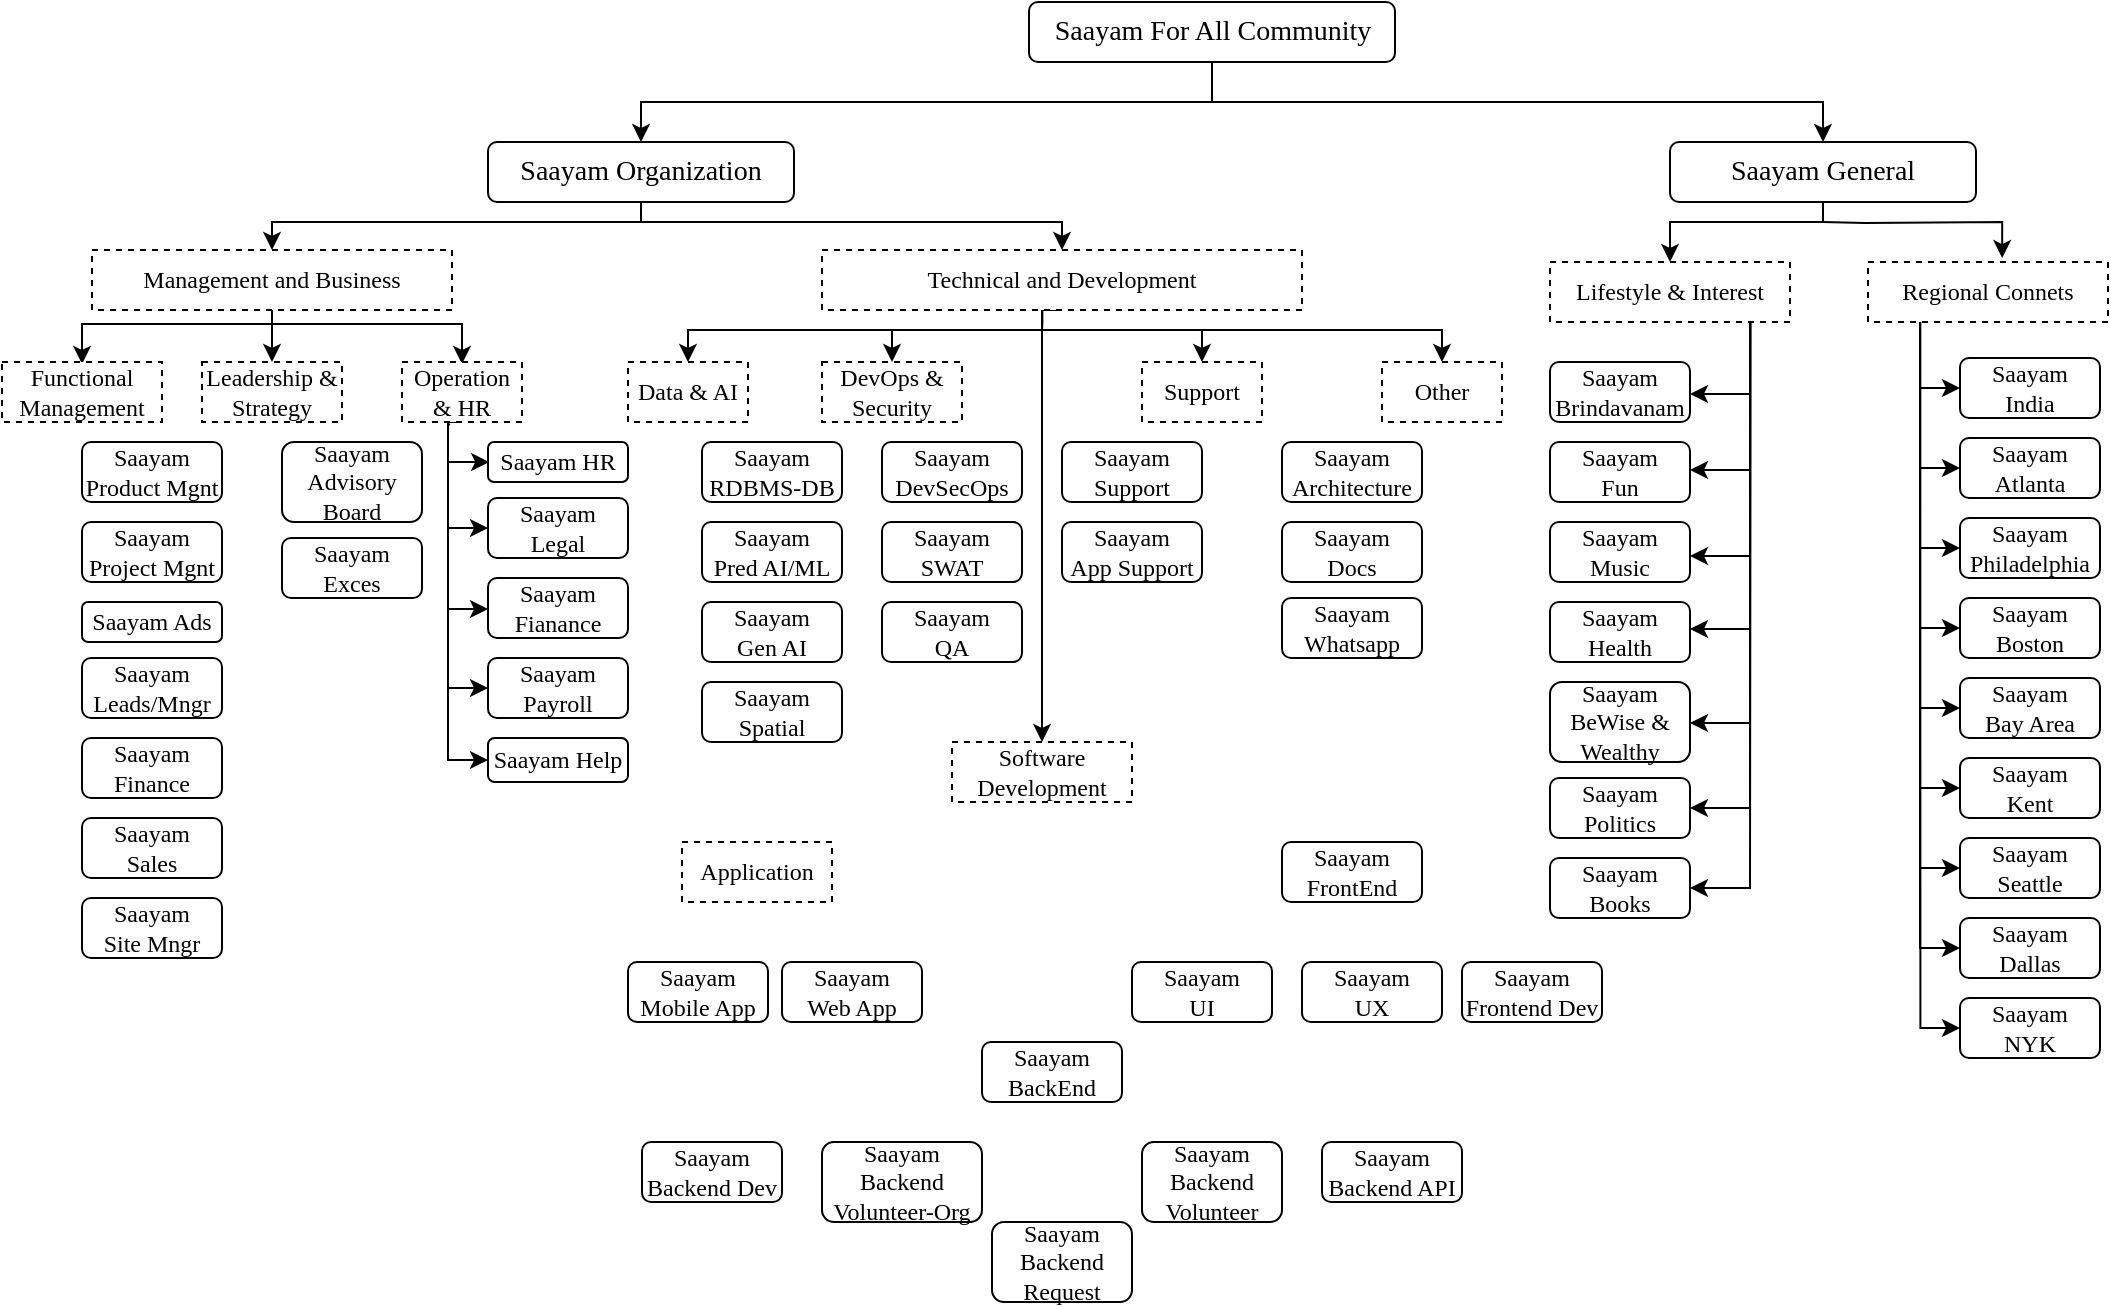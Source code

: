 <mxfile version="26.0.16">
  <diagram name="Page-1" id="faPXwKlG1Smw7G1Jm4VZ">
    <mxGraphModel dx="709" dy="349" grid="1" gridSize="10" guides="1" tooltips="1" connect="1" arrows="1" fold="1" page="1" pageScale="1" pageWidth="850" pageHeight="1100" math="0" shadow="0">
      <root>
        <mxCell id="0" />
        <mxCell id="1" parent="0" />
        <mxCell id="L2xPmDCmnBd1p-c8bfhV-8" style="edgeStyle=orthogonalEdgeStyle;rounded=0;orthogonalLoop=1;jettySize=auto;html=1;exitX=0.5;exitY=1;exitDx=0;exitDy=0;" edge="1" parent="1" source="sFwRKjwJQ-JgnLV3PxY7-1" target="sFwRKjwJQ-JgnLV3PxY7-4">
          <mxGeometry relative="1" as="geometry">
            <Array as="points">
              <mxPoint x="339" y="120" />
              <mxPoint x="155" y="120" />
            </Array>
          </mxGeometry>
        </mxCell>
        <mxCell id="L2xPmDCmnBd1p-c8bfhV-9" style="edgeStyle=orthogonalEdgeStyle;rounded=0;orthogonalLoop=1;jettySize=auto;html=1;exitX=0.5;exitY=1;exitDx=0;exitDy=0;entryX=0.5;entryY=0;entryDx=0;entryDy=0;" edge="1" parent="1" source="sFwRKjwJQ-JgnLV3PxY7-1" target="sFwRKjwJQ-JgnLV3PxY7-5">
          <mxGeometry relative="1" as="geometry">
            <Array as="points">
              <mxPoint x="339" y="120" />
              <mxPoint x="550" y="120" />
            </Array>
          </mxGeometry>
        </mxCell>
        <mxCell id="sFwRKjwJQ-JgnLV3PxY7-1" value="&lt;font&gt;Saayam Organization&lt;/font&gt;" style="rounded=1;whiteSpace=wrap;html=1;fontFamily=Times New Roman;fontSize=14;labelBackgroundColor=none;" parent="1" vertex="1">
          <mxGeometry x="263" y="80" width="153" height="30" as="geometry" />
        </mxCell>
        <mxCell id="L2xPmDCmnBd1p-c8bfhV-12" style="edgeStyle=orthogonalEdgeStyle;rounded=0;orthogonalLoop=1;jettySize=auto;html=1;exitX=0.5;exitY=1;exitDx=0;exitDy=0;entryX=0.5;entryY=0;entryDx=0;entryDy=0;" edge="1" parent="1" source="sFwRKjwJQ-JgnLV3PxY7-4" target="sFwRKjwJQ-JgnLV3PxY7-6">
          <mxGeometry relative="1" as="geometry" />
        </mxCell>
        <mxCell id="L2xPmDCmnBd1p-c8bfhV-13" style="edgeStyle=orthogonalEdgeStyle;rounded=0;orthogonalLoop=1;jettySize=auto;html=1;exitX=0.5;exitY=1;exitDx=0;exitDy=0;" edge="1" parent="1">
          <mxGeometry relative="1" as="geometry">
            <mxPoint x="155.0" y="165" as="sourcePoint" />
            <mxPoint x="60.034" y="191.0" as="targetPoint" />
            <Array as="points">
              <mxPoint x="155" y="171" />
              <mxPoint x="60" y="171" />
            </Array>
          </mxGeometry>
        </mxCell>
        <mxCell id="L2xPmDCmnBd1p-c8bfhV-14" style="edgeStyle=orthogonalEdgeStyle;rounded=0;orthogonalLoop=1;jettySize=auto;html=1;exitX=0.5;exitY=1;exitDx=0;exitDy=0;entryX=0.5;entryY=0;entryDx=0;entryDy=0;" edge="1" parent="1">
          <mxGeometry relative="1" as="geometry">
            <mxPoint x="155.0" y="165" as="sourcePoint" />
            <mxPoint x="250.0" y="191.0" as="targetPoint" />
            <Array as="points">
              <mxPoint x="155" y="171" />
              <mxPoint x="250" y="171" />
            </Array>
          </mxGeometry>
        </mxCell>
        <mxCell id="sFwRKjwJQ-JgnLV3PxY7-4" value="Management and Business" style="text;html=1;align=center;verticalAlign=middle;whiteSpace=wrap;rounded=0;fontFamily=Times New Roman;labelBackgroundColor=none;fillColor=default;strokeColor=default;dashed=1;" parent="1" vertex="1">
          <mxGeometry x="65" y="134" width="180" height="30" as="geometry" />
        </mxCell>
        <mxCell id="L2xPmDCmnBd1p-c8bfhV-18" style="edgeStyle=orthogonalEdgeStyle;rounded=0;orthogonalLoop=1;jettySize=auto;html=1;exitX=0.5;exitY=1;exitDx=0;exitDy=0;entryX=0.5;entryY=0;entryDx=0;entryDy=0;" edge="1" parent="1" target="jOLVGYb07EAdvfGywx12-21">
          <mxGeometry relative="1" as="geometry">
            <mxPoint x="550" y="174" as="sourcePoint" />
            <mxPoint x="363" y="193.0" as="targetPoint" />
            <Array as="points">
              <mxPoint x="363" y="174" />
            </Array>
          </mxGeometry>
        </mxCell>
        <mxCell id="L2xPmDCmnBd1p-c8bfhV-21" style="edgeStyle=orthogonalEdgeStyle;rounded=0;orthogonalLoop=1;jettySize=auto;html=1;" edge="1" parent="1">
          <mxGeometry relative="1" as="geometry">
            <mxPoint x="517.76" y="174.03" as="sourcePoint" />
            <mxPoint x="465" y="190" as="targetPoint" />
            <Array as="points">
              <mxPoint x="550.76" y="174.03" />
              <mxPoint x="464.76" y="174.03" />
            </Array>
          </mxGeometry>
        </mxCell>
        <mxCell id="L2xPmDCmnBd1p-c8bfhV-37" style="edgeStyle=orthogonalEdgeStyle;rounded=0;orthogonalLoop=1;jettySize=auto;html=1;exitX=0.5;exitY=1;exitDx=0;exitDy=0;entryX=0.5;entryY=0;entryDx=0;entryDy=0;" edge="1" parent="1" source="sFwRKjwJQ-JgnLV3PxY7-5" target="jOLVGYb07EAdvfGywx12-35">
          <mxGeometry relative="1" as="geometry">
            <Array as="points">
              <mxPoint x="540" y="164" />
            </Array>
          </mxGeometry>
        </mxCell>
        <mxCell id="sFwRKjwJQ-JgnLV3PxY7-5" value="Technical and Development" style="text;html=1;align=center;verticalAlign=middle;whiteSpace=wrap;rounded=0;fontFamily=Times New Roman;labelBackgroundColor=none;fillColor=default;strokeColor=default;dashed=1;" parent="1" vertex="1">
          <mxGeometry x="430" y="134" width="240" height="30" as="geometry" />
        </mxCell>
        <mxCell id="sFwRKjwJQ-JgnLV3PxY7-6" value="Leadership &amp;amp; Strategy" style="text;html=1;align=center;verticalAlign=middle;whiteSpace=wrap;rounded=0;fontFamily=Times New Roman;labelBackgroundColor=none;fillColor=default;strokeColor=default;dashed=1;" parent="1" vertex="1">
          <mxGeometry x="120" y="190" width="70" height="30" as="geometry" />
        </mxCell>
        <mxCell id="L2xPmDCmnBd1p-c8bfhV-38" style="edgeStyle=orthogonalEdgeStyle;rounded=0;orthogonalLoop=1;jettySize=auto;html=1;exitX=0.5;exitY=1;exitDx=0;exitDy=0;entryX=0;entryY=0.5;entryDx=0;entryDy=0;" edge="1" parent="1" source="sFwRKjwJQ-JgnLV3PxY7-7" target="jOLVGYb07EAdvfGywx12-15">
          <mxGeometry relative="1" as="geometry">
            <Array as="points">
              <mxPoint x="243" y="220" />
              <mxPoint x="243" y="389" />
            </Array>
          </mxGeometry>
        </mxCell>
        <mxCell id="L2xPmDCmnBd1p-c8bfhV-39" style="edgeStyle=orthogonalEdgeStyle;rounded=0;orthogonalLoop=1;jettySize=auto;html=1;entryX=0;entryY=0.5;entryDx=0;entryDy=0;" edge="1" parent="1" source="sFwRKjwJQ-JgnLV3PxY7-7" target="jOLVGYb07EAdvfGywx12-14">
          <mxGeometry relative="1" as="geometry">
            <Array as="points">
              <mxPoint x="243" y="353" />
            </Array>
          </mxGeometry>
        </mxCell>
        <mxCell id="L2xPmDCmnBd1p-c8bfhV-40" style="edgeStyle=orthogonalEdgeStyle;rounded=0;orthogonalLoop=1;jettySize=auto;html=1;entryX=0;entryY=0.75;entryDx=0;entryDy=0;exitX=0.401;exitY=1.043;exitDx=0;exitDy=0;exitPerimeter=0;" edge="1" parent="1" source="sFwRKjwJQ-JgnLV3PxY7-7">
          <mxGeometry relative="1" as="geometry">
            <mxPoint x="250.0" y="213" as="sourcePoint" />
            <mxPoint x="263" y="313.5" as="targetPoint" />
            <Array as="points">
              <mxPoint x="243" y="221" />
              <mxPoint x="243" y="314" />
            </Array>
          </mxGeometry>
        </mxCell>
        <mxCell id="L2xPmDCmnBd1p-c8bfhV-41" style="edgeStyle=orthogonalEdgeStyle;rounded=0;orthogonalLoop=1;jettySize=auto;html=1;entryX=0;entryY=0.5;entryDx=0;entryDy=0;" edge="1" parent="1" target="jOLVGYb07EAdvfGywx12-12">
          <mxGeometry relative="1" as="geometry">
            <mxPoint x="246.0" y="220" as="sourcePoint" />
            <mxPoint x="269" y="273.0" as="targetPoint" />
            <Array as="points">
              <mxPoint x="243" y="220" />
              <mxPoint x="243" y="273" />
            </Array>
          </mxGeometry>
        </mxCell>
        <mxCell id="sFwRKjwJQ-JgnLV3PxY7-7" value="Operation &amp;amp; HR" style="text;html=1;align=center;verticalAlign=middle;whiteSpace=wrap;rounded=0;fontFamily=Times New Roman;labelBackgroundColor=none;fillColor=default;strokeColor=default;dashed=1;" parent="1" vertex="1">
          <mxGeometry x="220" y="190" width="60" height="30" as="geometry" />
        </mxCell>
        <mxCell id="sFwRKjwJQ-JgnLV3PxY7-8" value="Functional Management" style="text;html=1;align=center;verticalAlign=middle;whiteSpace=wrap;rounded=0;fontFamily=Times New Roman;labelBackgroundColor=none;fillColor=default;strokeColor=default;dashed=1;" parent="1" vertex="1">
          <mxGeometry x="20" y="190" width="80" height="30" as="geometry" />
        </mxCell>
        <mxCell id="sFwRKjwJQ-JgnLV3PxY7-9" value="Saayam&lt;br&gt;Product Mgnt" style="rounded=1;whiteSpace=wrap;html=1;fontFamily=Times New Roman;labelBackgroundColor=none;" parent="1" vertex="1">
          <mxGeometry x="60" y="230" width="70" height="30" as="geometry" />
        </mxCell>
        <mxCell id="sFwRKjwJQ-JgnLV3PxY7-10" value="Saayam&lt;br&gt;Project Mgnt" style="rounded=1;whiteSpace=wrap;html=1;fontFamily=Times New Roman;labelBackgroundColor=none;" parent="1" vertex="1">
          <mxGeometry x="60" y="270" width="70" height="30" as="geometry" />
        </mxCell>
        <mxCell id="sFwRKjwJQ-JgnLV3PxY7-11" value="Saayam Ads" style="rounded=1;whiteSpace=wrap;html=1;fontFamily=Times New Roman;labelBackgroundColor=none;" parent="1" vertex="1">
          <mxGeometry x="60" y="310" width="70" height="20" as="geometry" />
        </mxCell>
        <mxCell id="sFwRKjwJQ-JgnLV3PxY7-12" value="Saayam&lt;br&gt;Leads/Mngr" style="rounded=1;whiteSpace=wrap;html=1;fontFamily=Times New Roman;labelBackgroundColor=none;" parent="1" vertex="1">
          <mxGeometry x="60" y="338" width="70" height="30" as="geometry" />
        </mxCell>
        <mxCell id="sFwRKjwJQ-JgnLV3PxY7-13" value="Saayam&lt;br&gt;Finance" style="rounded=1;whiteSpace=wrap;html=1;fontFamily=Times New Roman;labelBackgroundColor=none;" parent="1" vertex="1">
          <mxGeometry x="60" y="378" width="70" height="30" as="geometry" />
        </mxCell>
        <mxCell id="sFwRKjwJQ-JgnLV3PxY7-15" value="Saayam&lt;br&gt;Sales" style="rounded=1;whiteSpace=wrap;html=1;fontFamily=Times New Roman;labelBackgroundColor=none;" parent="1" vertex="1">
          <mxGeometry x="60" y="418" width="70" height="30" as="geometry" />
        </mxCell>
        <mxCell id="sFwRKjwJQ-JgnLV3PxY7-16" value="Saayam&lt;br&gt;Site Mngr" style="rounded=1;whiteSpace=wrap;html=1;fontFamily=Times New Roman;labelBackgroundColor=none;" parent="1" vertex="1">
          <mxGeometry x="60" y="458" width="70" height="30" as="geometry" />
        </mxCell>
        <mxCell id="jOLVGYb07EAdvfGywx12-9" value="Saayam&lt;br&gt;Advisory Board" style="rounded=1;whiteSpace=wrap;html=1;fontFamily=Times New Roman;labelBackgroundColor=none;" parent="1" vertex="1">
          <mxGeometry x="160" y="230" width="70" height="40" as="geometry" />
        </mxCell>
        <mxCell id="jOLVGYb07EAdvfGywx12-10" value="Saayam HR" style="rounded=1;whiteSpace=wrap;html=1;fontFamily=Times New Roman;labelBackgroundColor=none;" parent="1" vertex="1">
          <mxGeometry x="263" y="230" width="70" height="20" as="geometry" />
        </mxCell>
        <mxCell id="jOLVGYb07EAdvfGywx12-11" value="Saayam&lt;br&gt;Exces" style="rounded=1;whiteSpace=wrap;html=1;fontFamily=Times New Roman;labelBackgroundColor=none;" parent="1" vertex="1">
          <mxGeometry x="160" y="278" width="70" height="30" as="geometry" />
        </mxCell>
        <mxCell id="jOLVGYb07EAdvfGywx12-12" value="Saayam&lt;br&gt;Legal" style="rounded=1;whiteSpace=wrap;html=1;fontFamily=Times New Roman;labelBackgroundColor=none;" parent="1" vertex="1">
          <mxGeometry x="263" y="258" width="70" height="30" as="geometry" />
        </mxCell>
        <mxCell id="jOLVGYb07EAdvfGywx12-13" value="Saayam&lt;br&gt;Fianance" style="rounded=1;whiteSpace=wrap;html=1;fontFamily=Times New Roman;labelBackgroundColor=none;" parent="1" vertex="1">
          <mxGeometry x="263" y="298" width="70" height="30" as="geometry" />
        </mxCell>
        <mxCell id="jOLVGYb07EAdvfGywx12-14" value="Saayam&lt;br&gt;Payroll" style="rounded=1;whiteSpace=wrap;html=1;fontFamily=Times New Roman;labelBackgroundColor=none;" parent="1" vertex="1">
          <mxGeometry x="263" y="338" width="70" height="30" as="geometry" />
        </mxCell>
        <mxCell id="jOLVGYb07EAdvfGywx12-15" value="Saayam Help" style="rounded=1;whiteSpace=wrap;html=1;fontFamily=Times New Roman;labelBackgroundColor=none;" parent="1" vertex="1">
          <mxGeometry x="263" y="378" width="70" height="22" as="geometry" />
        </mxCell>
        <mxCell id="L2xPmDCmnBd1p-c8bfhV-3" style="edgeStyle=orthogonalEdgeStyle;rounded=0;orthogonalLoop=1;jettySize=auto;html=1;exitX=0.5;exitY=1;exitDx=0;exitDy=0;entryX=0.5;entryY=0;entryDx=0;entryDy=0;" edge="1" parent="1" source="jOLVGYb07EAdvfGywx12-16" target="sFwRKjwJQ-JgnLV3PxY7-1">
          <mxGeometry relative="1" as="geometry">
            <mxPoint x="470" y="80" as="targetPoint" />
          </mxGeometry>
        </mxCell>
        <mxCell id="L2xPmDCmnBd1p-c8bfhV-5" style="edgeStyle=orthogonalEdgeStyle;rounded=0;orthogonalLoop=1;jettySize=auto;html=1;exitX=0.5;exitY=1;exitDx=0;exitDy=0;entryX=0.5;entryY=0;entryDx=0;entryDy=0;" edge="1" parent="1" source="jOLVGYb07EAdvfGywx12-16" target="jOLVGYb07EAdvfGywx12-17">
          <mxGeometry relative="1" as="geometry">
            <mxPoint x="900" y="80" as="targetPoint" />
          </mxGeometry>
        </mxCell>
        <mxCell id="jOLVGYb07EAdvfGywx12-16" value="&lt;font&gt;Saayam For All Community&lt;/font&gt;" style="rounded=1;whiteSpace=wrap;html=1;fontFamily=Times New Roman;fontSize=14;labelBackgroundColor=none;" parent="1" vertex="1">
          <mxGeometry x="533.5" y="10" width="183" height="30" as="geometry" />
        </mxCell>
        <mxCell id="L2xPmDCmnBd1p-c8bfhV-25" style="edgeStyle=orthogonalEdgeStyle;rounded=0;orthogonalLoop=1;jettySize=auto;html=1;exitX=0.5;exitY=1;exitDx=0;exitDy=0;entryX=0.5;entryY=0;entryDx=0;entryDy=0;" edge="1" parent="1" source="jOLVGYb07EAdvfGywx12-17" target="jOLVGYb07EAdvfGywx12-50">
          <mxGeometry relative="1" as="geometry">
            <Array as="points">
              <mxPoint x="931" y="120" />
              <mxPoint x="854" y="120" />
            </Array>
          </mxGeometry>
        </mxCell>
        <mxCell id="jOLVGYb07EAdvfGywx12-17" value="&lt;font&gt;Saayam General&lt;/font&gt;" style="rounded=1;whiteSpace=wrap;html=1;fontFamily=Times New Roman;fontSize=14;labelBackgroundColor=none;" parent="1" vertex="1">
          <mxGeometry x="854" y="80" width="153" height="30" as="geometry" />
        </mxCell>
        <mxCell id="jOLVGYb07EAdvfGywx12-18" value="Saayam&lt;br&gt;RDBMS-DB" style="rounded=1;whiteSpace=wrap;html=1;fontFamily=Times New Roman;labelBackgroundColor=none;" parent="1" vertex="1">
          <mxGeometry x="370" y="230" width="70" height="30" as="geometry" />
        </mxCell>
        <mxCell id="jOLVGYb07EAdvfGywx12-19" value="Saayam&lt;br&gt;Pred AI/ML" style="rounded=1;whiteSpace=wrap;html=1;fontFamily=Times New Roman;labelBackgroundColor=none;" parent="1" vertex="1">
          <mxGeometry x="370" y="270" width="70" height="30" as="geometry" />
        </mxCell>
        <mxCell id="jOLVGYb07EAdvfGywx12-20" value="Saayam&lt;br&gt;Gen AI" style="rounded=1;whiteSpace=wrap;html=1;fontFamily=Times New Roman;labelBackgroundColor=none;" parent="1" vertex="1">
          <mxGeometry x="370" y="310" width="70" height="30" as="geometry" />
        </mxCell>
        <mxCell id="jOLVGYb07EAdvfGywx12-21" value="Data &amp;amp; AI" style="text;html=1;align=center;verticalAlign=middle;whiteSpace=wrap;rounded=0;fontFamily=Times New Roman;labelBackgroundColor=none;fillColor=default;strokeColor=default;dashed=1;" parent="1" vertex="1">
          <mxGeometry x="333" y="190" width="60" height="30" as="geometry" />
        </mxCell>
        <mxCell id="jOLVGYb07EAdvfGywx12-22" value="Other" style="text;html=1;align=center;verticalAlign=middle;whiteSpace=wrap;rounded=0;fontFamily=Times New Roman;labelBackgroundColor=none;fillColor=default;strokeColor=default;dashed=1;" parent="1" vertex="1">
          <mxGeometry x="710" y="190" width="60" height="30" as="geometry" />
        </mxCell>
        <mxCell id="jOLVGYb07EAdvfGywx12-23" value="DevOps &amp;amp; Security" style="text;html=1;align=center;verticalAlign=middle;whiteSpace=wrap;rounded=0;fontFamily=Times New Roman;labelBackgroundColor=none;fillColor=default;strokeColor=default;dashed=1;" parent="1" vertex="1">
          <mxGeometry x="430" y="190" width="70" height="30" as="geometry" />
        </mxCell>
        <mxCell id="jOLVGYb07EAdvfGywx12-24" value="Support" style="text;html=1;align=center;verticalAlign=middle;whiteSpace=wrap;rounded=0;fontFamily=Times New Roman;labelBackgroundColor=none;fillColor=default;strokeColor=default;dashed=1;" parent="1" vertex="1">
          <mxGeometry x="590" y="190" width="60" height="30" as="geometry" />
        </mxCell>
        <mxCell id="jOLVGYb07EAdvfGywx12-26" value="Saayam&lt;br&gt;Spatial" style="rounded=1;whiteSpace=wrap;html=1;fontFamily=Times New Roman;labelBackgroundColor=none;" parent="1" vertex="1">
          <mxGeometry x="370" y="350" width="70" height="30" as="geometry" />
        </mxCell>
        <mxCell id="jOLVGYb07EAdvfGywx12-27" value="Saayam&lt;br&gt;DevSecOps" style="rounded=1;whiteSpace=wrap;html=1;fontFamily=Times New Roman;labelBackgroundColor=none;" parent="1" vertex="1">
          <mxGeometry x="460" y="230" width="70" height="30" as="geometry" />
        </mxCell>
        <mxCell id="jOLVGYb07EAdvfGywx12-28" value="Saayam&lt;br&gt;SWAT" style="rounded=1;whiteSpace=wrap;html=1;fontFamily=Times New Roman;labelBackgroundColor=none;" parent="1" vertex="1">
          <mxGeometry x="460" y="270" width="70" height="30" as="geometry" />
        </mxCell>
        <mxCell id="jOLVGYb07EAdvfGywx12-29" value="Saayam&lt;br&gt;QA" style="rounded=1;whiteSpace=wrap;html=1;fontFamily=Times New Roman;labelBackgroundColor=none;" parent="1" vertex="1">
          <mxGeometry x="460" y="310" width="70" height="30" as="geometry" />
        </mxCell>
        <mxCell id="jOLVGYb07EAdvfGywx12-30" value="Saayam&lt;br&gt;Support" style="rounded=1;whiteSpace=wrap;html=1;fontFamily=Times New Roman;labelBackgroundColor=none;" parent="1" vertex="1">
          <mxGeometry x="550" y="230" width="70" height="30" as="geometry" />
        </mxCell>
        <mxCell id="jOLVGYb07EAdvfGywx12-31" value="Saayam&lt;br&gt;App Support" style="rounded=1;whiteSpace=wrap;html=1;fontFamily=Times New Roman;labelBackgroundColor=none;" parent="1" vertex="1">
          <mxGeometry x="550" y="270" width="70" height="30" as="geometry" />
        </mxCell>
        <mxCell id="jOLVGYb07EAdvfGywx12-32" value="Saayam&lt;br&gt;Architecture" style="rounded=1;whiteSpace=wrap;html=1;fontFamily=Times New Roman;labelBackgroundColor=none;" parent="1" vertex="1">
          <mxGeometry x="660" y="230" width="70" height="30" as="geometry" />
        </mxCell>
        <mxCell id="jOLVGYb07EAdvfGywx12-33" value="Saayam&lt;br&gt;Docs" style="rounded=1;whiteSpace=wrap;html=1;fontFamily=Times New Roman;labelBackgroundColor=none;" parent="1" vertex="1">
          <mxGeometry x="660" y="270" width="70" height="30" as="geometry" />
        </mxCell>
        <mxCell id="jOLVGYb07EAdvfGywx12-35" value="Software Development" style="text;html=1;align=center;verticalAlign=middle;whiteSpace=wrap;rounded=0;fontFamily=Times New Roman;labelBackgroundColor=none;fillColor=default;strokeColor=default;dashed=1;" parent="1" vertex="1">
          <mxGeometry x="495" y="380" width="90" height="30" as="geometry" />
        </mxCell>
        <mxCell id="jOLVGYb07EAdvfGywx12-36" value="Application" style="text;html=1;align=center;verticalAlign=middle;whiteSpace=wrap;rounded=0;fontFamily=Times New Roman;labelBackgroundColor=none;fillColor=default;strokeColor=default;dashed=1;" parent="1" vertex="1">
          <mxGeometry x="360" y="430" width="75" height="30" as="geometry" />
        </mxCell>
        <mxCell id="jOLVGYb07EAdvfGywx12-37" value="Saayam&lt;br&gt;Mobile App" style="rounded=1;whiteSpace=wrap;html=1;fontFamily=Times New Roman;labelBackgroundColor=none;" parent="1" vertex="1">
          <mxGeometry x="333" y="490" width="70" height="30" as="geometry" />
        </mxCell>
        <mxCell id="jOLVGYb07EAdvfGywx12-38" value="Saayam&lt;br&gt;Web App" style="rounded=1;whiteSpace=wrap;html=1;fontFamily=Times New Roman;labelBackgroundColor=none;" parent="1" vertex="1">
          <mxGeometry x="410" y="490" width="70" height="30" as="geometry" />
        </mxCell>
        <mxCell id="jOLVGYb07EAdvfGywx12-39" value="Saayam&lt;br&gt;BackEnd" style="rounded=1;whiteSpace=wrap;html=1;fontFamily=Times New Roman;labelBackgroundColor=none;" parent="1" vertex="1">
          <mxGeometry x="510" y="530" width="70" height="30" as="geometry" />
        </mxCell>
        <mxCell id="jOLVGYb07EAdvfGywx12-40" value="Saayam&lt;br&gt;FrontEnd" style="rounded=1;whiteSpace=wrap;html=1;fontFamily=Times New Roman;labelBackgroundColor=none;" parent="1" vertex="1">
          <mxGeometry x="660" y="430" width="70" height="30" as="geometry" />
        </mxCell>
        <mxCell id="jOLVGYb07EAdvfGywx12-41" value="Saayam&lt;br&gt;Backend Dev" style="rounded=1;whiteSpace=wrap;html=1;fontFamily=Times New Roman;labelBackgroundColor=none;" parent="1" vertex="1">
          <mxGeometry x="340" y="580" width="70" height="30" as="geometry" />
        </mxCell>
        <mxCell id="jOLVGYb07EAdvfGywx12-43" value="Saayam&lt;br&gt;Backend Volunteer-Org" style="rounded=1;whiteSpace=wrap;html=1;fontFamily=Times New Roman;labelBackgroundColor=none;" parent="1" vertex="1">
          <mxGeometry x="430" y="580" width="80" height="40" as="geometry" />
        </mxCell>
        <mxCell id="jOLVGYb07EAdvfGywx12-44" value="Saayam&lt;br&gt;Backend Request" style="rounded=1;whiteSpace=wrap;html=1;fontFamily=Times New Roman;labelBackgroundColor=none;" parent="1" vertex="1">
          <mxGeometry x="515" y="620" width="70" height="40" as="geometry" />
        </mxCell>
        <mxCell id="jOLVGYb07EAdvfGywx12-45" value="Saayam&lt;br&gt;Backend Volunteer" style="rounded=1;whiteSpace=wrap;html=1;fontFamily=Times New Roman;labelBackgroundColor=none;" parent="1" vertex="1">
          <mxGeometry x="590" y="580" width="70" height="40" as="geometry" />
        </mxCell>
        <mxCell id="jOLVGYb07EAdvfGywx12-46" value="Saayam&lt;br&gt;Backend API" style="rounded=1;whiteSpace=wrap;html=1;fontFamily=Times New Roman;labelBackgroundColor=none;" parent="1" vertex="1">
          <mxGeometry x="680" y="580" width="70" height="30" as="geometry" />
        </mxCell>
        <mxCell id="jOLVGYb07EAdvfGywx12-47" value="Saayam&lt;br&gt;UI" style="rounded=1;whiteSpace=wrap;html=1;fontFamily=Times New Roman;labelBackgroundColor=none;" parent="1" vertex="1">
          <mxGeometry x="585" y="490" width="70" height="30" as="geometry" />
        </mxCell>
        <mxCell id="jOLVGYb07EAdvfGywx12-48" value="Saayam&lt;br&gt;UX" style="rounded=1;whiteSpace=wrap;html=1;fontFamily=Times New Roman;labelBackgroundColor=none;" parent="1" vertex="1">
          <mxGeometry x="670" y="490" width="70" height="30" as="geometry" />
        </mxCell>
        <mxCell id="jOLVGYb07EAdvfGywx12-49" value="Saayam&lt;br&gt;Frontend Dev" style="rounded=1;whiteSpace=wrap;html=1;fontFamily=Times New Roman;labelBackgroundColor=none;" parent="1" vertex="1">
          <mxGeometry x="750" y="490" width="70" height="30" as="geometry" />
        </mxCell>
        <mxCell id="L2xPmDCmnBd1p-c8bfhV-28" style="edgeStyle=elbowEdgeStyle;rounded=0;orthogonalLoop=1;jettySize=auto;html=1;exitX=0.836;exitY=0.999;exitDx=0;exitDy=0;entryX=1;entryY=0.5;entryDx=0;entryDy=0;exitPerimeter=0;" edge="1" parent="1" source="jOLVGYb07EAdvfGywx12-50" target="jOLVGYb07EAdvfGywx12-60">
          <mxGeometry relative="1" as="geometry">
            <mxPoint x="884" y="453" as="targetPoint" />
            <mxPoint x="904" y="170" as="sourcePoint" />
            <Array as="points">
              <mxPoint x="894" y="310" />
            </Array>
          </mxGeometry>
        </mxCell>
        <mxCell id="L2xPmDCmnBd1p-c8bfhV-29" style="edgeStyle=elbowEdgeStyle;rounded=0;orthogonalLoop=1;jettySize=auto;html=1;entryX=1;entryY=0.5;entryDx=0;entryDy=0;" edge="1" parent="1" target="jOLVGYb07EAdvfGywx12-59">
          <mxGeometry relative="1" as="geometry">
            <mxPoint x="894" y="172" as="sourcePoint" />
            <mxPoint x="874" y="414.5" as="targetPoint" />
            <Array as="points">
              <mxPoint x="894" y="290" />
            </Array>
          </mxGeometry>
        </mxCell>
        <mxCell id="jOLVGYb07EAdvfGywx12-50" value="Lifestyle &amp;amp; Interest" style="text;html=1;align=center;verticalAlign=middle;whiteSpace=wrap;rounded=0;fontFamily=Times New Roman;labelBackgroundColor=none;fillColor=default;strokeColor=default;dashed=1;" parent="1" vertex="1">
          <mxGeometry x="794" y="140" width="120" height="30" as="geometry" />
        </mxCell>
        <mxCell id="L2xPmDCmnBd1p-c8bfhV-43" style="edgeStyle=orthogonalEdgeStyle;rounded=0;orthogonalLoop=1;jettySize=auto;html=1;exitX=0.218;exitY=0.997;exitDx=0;exitDy=0;entryX=0;entryY=0.5;entryDx=0;entryDy=0;exitPerimeter=0;" edge="1" parent="1" source="jOLVGYb07EAdvfGywx12-51" target="jOLVGYb07EAdvfGywx12-69">
          <mxGeometry relative="1" as="geometry">
            <Array as="points">
              <mxPoint x="979" y="523" />
            </Array>
          </mxGeometry>
        </mxCell>
        <mxCell id="L2xPmDCmnBd1p-c8bfhV-44" style="edgeStyle=orthogonalEdgeStyle;rounded=0;orthogonalLoop=1;jettySize=auto;html=1;entryX=0;entryY=0.5;entryDx=0;entryDy=0;" edge="1" parent="1" source="jOLVGYb07EAdvfGywx12-51" target="jOLVGYb07EAdvfGywx12-61">
          <mxGeometry relative="1" as="geometry">
            <Array as="points">
              <mxPoint x="979" y="203" />
            </Array>
          </mxGeometry>
        </mxCell>
        <mxCell id="L2xPmDCmnBd1p-c8bfhV-45" style="edgeStyle=orthogonalEdgeStyle;rounded=0;orthogonalLoop=1;jettySize=auto;html=1;entryX=0;entryY=0.5;entryDx=0;entryDy=0;" edge="1" parent="1" source="jOLVGYb07EAdvfGywx12-51" target="jOLVGYb07EAdvfGywx12-62">
          <mxGeometry relative="1" as="geometry">
            <Array as="points">
              <mxPoint x="979" y="243" />
            </Array>
          </mxGeometry>
        </mxCell>
        <mxCell id="L2xPmDCmnBd1p-c8bfhV-47" style="edgeStyle=orthogonalEdgeStyle;rounded=0;orthogonalLoop=1;jettySize=auto;html=1;entryX=0;entryY=0.5;entryDx=0;entryDy=0;" edge="1" parent="1" source="jOLVGYb07EAdvfGywx12-51" target="jOLVGYb07EAdvfGywx12-64">
          <mxGeometry relative="1" as="geometry">
            <Array as="points">
              <mxPoint x="979" y="323" />
            </Array>
          </mxGeometry>
        </mxCell>
        <mxCell id="L2xPmDCmnBd1p-c8bfhV-48" style="edgeStyle=orthogonalEdgeStyle;rounded=0;orthogonalLoop=1;jettySize=auto;html=1;entryX=0;entryY=0.5;entryDx=0;entryDy=0;" edge="1" parent="1" source="jOLVGYb07EAdvfGywx12-51" target="jOLVGYb07EAdvfGywx12-65">
          <mxGeometry relative="1" as="geometry">
            <Array as="points">
              <mxPoint x="979" y="363" />
            </Array>
          </mxGeometry>
        </mxCell>
        <mxCell id="L2xPmDCmnBd1p-c8bfhV-49" style="edgeStyle=orthogonalEdgeStyle;rounded=0;orthogonalLoop=1;jettySize=auto;html=1;entryX=0;entryY=0.5;entryDx=0;entryDy=0;" edge="1" parent="1" source="jOLVGYb07EAdvfGywx12-51" target="jOLVGYb07EAdvfGywx12-66">
          <mxGeometry relative="1" as="geometry">
            <Array as="points">
              <mxPoint x="979" y="403" />
            </Array>
          </mxGeometry>
        </mxCell>
        <mxCell id="L2xPmDCmnBd1p-c8bfhV-50" style="edgeStyle=orthogonalEdgeStyle;rounded=0;orthogonalLoop=1;jettySize=auto;html=1;entryX=0;entryY=0.5;entryDx=0;entryDy=0;" edge="1" parent="1" source="jOLVGYb07EAdvfGywx12-51" target="jOLVGYb07EAdvfGywx12-68">
          <mxGeometry relative="1" as="geometry">
            <Array as="points">
              <mxPoint x="979" y="483" />
            </Array>
          </mxGeometry>
        </mxCell>
        <mxCell id="L2xPmDCmnBd1p-c8bfhV-51" style="edgeStyle=orthogonalEdgeStyle;rounded=0;orthogonalLoop=1;jettySize=auto;html=1;entryX=0;entryY=0.5;entryDx=0;entryDy=0;" edge="1" parent="1" source="jOLVGYb07EAdvfGywx12-51" target="jOLVGYb07EAdvfGywx12-67">
          <mxGeometry relative="1" as="geometry">
            <Array as="points">
              <mxPoint x="979" y="443" />
            </Array>
          </mxGeometry>
        </mxCell>
        <mxCell id="jOLVGYb07EAdvfGywx12-51" value="Regional Connets" style="text;html=1;align=center;verticalAlign=middle;whiteSpace=wrap;rounded=0;fontFamily=Times New Roman;labelBackgroundColor=none;fillColor=default;strokeColor=default;dashed=1;" parent="1" vertex="1">
          <mxGeometry x="953" y="140" width="120" height="30" as="geometry" />
        </mxCell>
        <mxCell id="jOLVGYb07EAdvfGywx12-54" value="Saayam&lt;br&gt;Brindavanam" style="rounded=1;whiteSpace=wrap;html=1;fontFamily=Times New Roman;labelBackgroundColor=none;" parent="1" vertex="1">
          <mxGeometry x="794" y="190" width="70" height="30" as="geometry" />
        </mxCell>
        <mxCell id="jOLVGYb07EAdvfGywx12-55" value="Saayam&lt;br&gt;Fun" style="rounded=1;whiteSpace=wrap;html=1;fontFamily=Times New Roman;labelBackgroundColor=none;" parent="1" vertex="1">
          <mxGeometry x="794" y="230" width="70" height="30" as="geometry" />
        </mxCell>
        <mxCell id="jOLVGYb07EAdvfGywx12-56" value="Saayam&lt;br&gt;Music" style="rounded=1;whiteSpace=wrap;html=1;fontFamily=Times New Roman;labelBackgroundColor=none;" parent="1" vertex="1">
          <mxGeometry x="794" y="270" width="70" height="30" as="geometry" />
        </mxCell>
        <mxCell id="jOLVGYb07EAdvfGywx12-57" value="Saayam&lt;br&gt;Health" style="rounded=1;whiteSpace=wrap;html=1;fontFamily=Times New Roman;labelBackgroundColor=none;" parent="1" vertex="1">
          <mxGeometry x="794" y="310" width="70" height="30" as="geometry" />
        </mxCell>
        <mxCell id="jOLVGYb07EAdvfGywx12-58" value="Saayam&lt;br&gt;BeWise &amp;amp; Wealthy" style="rounded=1;whiteSpace=wrap;html=1;fontFamily=Times New Roman;labelBackgroundColor=none;" parent="1" vertex="1">
          <mxGeometry x="794" y="350" width="70" height="40" as="geometry" />
        </mxCell>
        <mxCell id="jOLVGYb07EAdvfGywx12-59" value="Saayam&lt;br&gt;Politics" style="rounded=1;whiteSpace=wrap;html=1;fontFamily=Times New Roman;labelBackgroundColor=none;" parent="1" vertex="1">
          <mxGeometry x="794" y="398" width="70" height="30" as="geometry" />
        </mxCell>
        <mxCell id="jOLVGYb07EAdvfGywx12-60" value="Saayam&lt;br&gt;Books" style="rounded=1;whiteSpace=wrap;html=1;fontFamily=Times New Roman;labelBackgroundColor=none;" parent="1" vertex="1">
          <mxGeometry x="794" y="438" width="70" height="30" as="geometry" />
        </mxCell>
        <mxCell id="jOLVGYb07EAdvfGywx12-61" value="Saayam&lt;br&gt;India" style="rounded=1;whiteSpace=wrap;html=1;fontFamily=Times New Roman;labelBackgroundColor=none;" parent="1" vertex="1">
          <mxGeometry x="999" y="188" width="70" height="30" as="geometry" />
        </mxCell>
        <mxCell id="jOLVGYb07EAdvfGywx12-62" value="Saayam&lt;br&gt;Atlanta" style="rounded=1;whiteSpace=wrap;html=1;fontFamily=Times New Roman;labelBackgroundColor=none;" parent="1" vertex="1">
          <mxGeometry x="999" y="228" width="70" height="30" as="geometry" />
        </mxCell>
        <mxCell id="jOLVGYb07EAdvfGywx12-63" value="Saayam&lt;br&gt;Philadelphia" style="rounded=1;whiteSpace=wrap;html=1;fontFamily=Times New Roman;labelBackgroundColor=none;" parent="1" vertex="1">
          <mxGeometry x="999" y="268" width="70" height="30" as="geometry" />
        </mxCell>
        <mxCell id="jOLVGYb07EAdvfGywx12-64" value="Saayam&lt;br&gt;Boston" style="rounded=1;whiteSpace=wrap;html=1;fontFamily=Times New Roman;labelBackgroundColor=none;" parent="1" vertex="1">
          <mxGeometry x="999" y="308" width="70" height="30" as="geometry" />
        </mxCell>
        <mxCell id="jOLVGYb07EAdvfGywx12-65" value="Saayam&lt;br&gt;Bay Area" style="rounded=1;whiteSpace=wrap;html=1;fontFamily=Times New Roman;labelBackgroundColor=none;" parent="1" vertex="1">
          <mxGeometry x="999" y="348" width="70" height="30" as="geometry" />
        </mxCell>
        <mxCell id="jOLVGYb07EAdvfGywx12-66" value="Saayam&lt;br&gt;Kent" style="rounded=1;whiteSpace=wrap;html=1;fontFamily=Times New Roman;labelBackgroundColor=none;" parent="1" vertex="1">
          <mxGeometry x="999" y="388" width="70" height="30" as="geometry" />
        </mxCell>
        <mxCell id="jOLVGYb07EAdvfGywx12-67" value="Saayam&lt;br&gt;Seattle" style="rounded=1;whiteSpace=wrap;html=1;fontFamily=Times New Roman;labelBackgroundColor=none;" parent="1" vertex="1">
          <mxGeometry x="999" y="428" width="70" height="30" as="geometry" />
        </mxCell>
        <mxCell id="jOLVGYb07EAdvfGywx12-68" value="Saayam&lt;br&gt;Dallas" style="rounded=1;whiteSpace=wrap;html=1;fontFamily=Times New Roman;labelBackgroundColor=none;" parent="1" vertex="1">
          <mxGeometry x="999" y="468" width="70" height="30" as="geometry" />
        </mxCell>
        <mxCell id="jOLVGYb07EAdvfGywx12-69" value="Saayam&lt;br&gt;NYK" style="rounded=1;whiteSpace=wrap;html=1;fontFamily=Times New Roman;labelBackgroundColor=none;" parent="1" vertex="1">
          <mxGeometry x="999" y="508" width="70" height="30" as="geometry" />
        </mxCell>
        <mxCell id="L2xPmDCmnBd1p-c8bfhV-2" value="Saayam&lt;br&gt;Whatsapp" style="rounded=1;whiteSpace=wrap;html=1;fontFamily=Times New Roman;labelBackgroundColor=none;" vertex="1" parent="1">
          <mxGeometry x="660" y="308" width="70" height="30" as="geometry" />
        </mxCell>
        <mxCell id="L2xPmDCmnBd1p-c8bfhV-17" style="edgeStyle=orthogonalEdgeStyle;rounded=0;orthogonalLoop=1;jettySize=auto;html=1;exitX=0.459;exitY=1.008;exitDx=0;exitDy=0;exitPerimeter=0;" edge="1" parent="1" source="sFwRKjwJQ-JgnLV3PxY7-5">
          <mxGeometry relative="1" as="geometry">
            <mxPoint x="559.94" y="169" as="sourcePoint" />
            <mxPoint x="620" y="190" as="targetPoint" />
            <Array as="points">
              <mxPoint x="540" y="170" />
              <mxPoint x="540" y="170" />
              <mxPoint x="540" y="174" />
              <mxPoint x="620" y="174" />
            </Array>
          </mxGeometry>
        </mxCell>
        <mxCell id="L2xPmDCmnBd1p-c8bfhV-23" style="edgeStyle=orthogonalEdgeStyle;rounded=0;orthogonalLoop=1;jettySize=auto;html=1;" edge="1" parent="1">
          <mxGeometry relative="1" as="geometry">
            <mxPoint x="540" y="170" as="sourcePoint" />
            <mxPoint x="740" y="190" as="targetPoint" />
            <Array as="points">
              <mxPoint x="536" y="174" />
              <mxPoint x="740" y="174" />
              <mxPoint x="740" y="190" />
            </Array>
          </mxGeometry>
        </mxCell>
        <mxCell id="L2xPmDCmnBd1p-c8bfhV-27" style="edgeStyle=orthogonalEdgeStyle;rounded=0;orthogonalLoop=1;jettySize=auto;html=1;exitX=0.5;exitY=1;exitDx=0;exitDy=0;entryX=0.559;entryY=-0.066;entryDx=0;entryDy=0;entryPerimeter=0;" edge="1" parent="1" target="jOLVGYb07EAdvfGywx12-51">
          <mxGeometry relative="1" as="geometry">
            <mxPoint x="930.5" y="120.0" as="sourcePoint" />
            <mxPoint x="1019.36" y="149.88" as="targetPoint" />
          </mxGeometry>
        </mxCell>
        <mxCell id="L2xPmDCmnBd1p-c8bfhV-31" style="edgeStyle=elbowEdgeStyle;rounded=0;orthogonalLoop=1;jettySize=auto;html=1;entryX=1;entryY=0.5;entryDx=0;entryDy=0;" edge="1" parent="1">
          <mxGeometry relative="1" as="geometry">
            <mxPoint x="894" y="170" as="sourcePoint" />
            <mxPoint x="864" y="370.5" as="targetPoint" />
            <Array as="points">
              <mxPoint x="894" y="317.5" />
            </Array>
          </mxGeometry>
        </mxCell>
        <mxCell id="L2xPmDCmnBd1p-c8bfhV-32" style="edgeStyle=elbowEdgeStyle;rounded=0;orthogonalLoop=1;jettySize=auto;html=1;entryX=1;entryY=0.5;entryDx=0;entryDy=0;" edge="1" parent="1">
          <mxGeometry relative="1" as="geometry">
            <mxPoint x="894" y="170" as="sourcePoint" />
            <mxPoint x="864" y="323.5" as="targetPoint" />
            <Array as="points">
              <mxPoint x="894" y="200.5" />
            </Array>
          </mxGeometry>
        </mxCell>
        <mxCell id="L2xPmDCmnBd1p-c8bfhV-33" style="edgeStyle=elbowEdgeStyle;rounded=0;orthogonalLoop=1;jettySize=auto;html=1;entryX=1;entryY=0.5;entryDx=0;entryDy=0;" edge="1" parent="1">
          <mxGeometry relative="1" as="geometry">
            <mxPoint x="894" y="170" as="sourcePoint" />
            <mxPoint x="864" y="287" as="targetPoint" />
            <Array as="points">
              <mxPoint x="894" y="164" />
            </Array>
          </mxGeometry>
        </mxCell>
        <mxCell id="L2xPmDCmnBd1p-c8bfhV-34" style="edgeStyle=elbowEdgeStyle;rounded=0;orthogonalLoop=1;jettySize=auto;html=1;entryX=1;entryY=0.5;entryDx=0;entryDy=0;" edge="1" parent="1">
          <mxGeometry relative="1" as="geometry">
            <mxPoint x="894" y="170" as="sourcePoint" />
            <mxPoint x="864" y="244" as="targetPoint" />
            <Array as="points">
              <mxPoint x="894" y="121" />
            </Array>
          </mxGeometry>
        </mxCell>
        <mxCell id="L2xPmDCmnBd1p-c8bfhV-35" style="edgeStyle=elbowEdgeStyle;rounded=0;orthogonalLoop=1;jettySize=auto;html=1;entryX=1;entryY=0.5;entryDx=0;entryDy=0;" edge="1" parent="1">
          <mxGeometry relative="1" as="geometry">
            <mxPoint x="894" y="170" as="sourcePoint" />
            <mxPoint x="864" y="206" as="targetPoint" />
            <Array as="points">
              <mxPoint x="894" y="83" />
            </Array>
          </mxGeometry>
        </mxCell>
        <mxCell id="L2xPmDCmnBd1p-c8bfhV-42" style="edgeStyle=orthogonalEdgeStyle;rounded=0;orthogonalLoop=1;jettySize=auto;html=1;entryX=-0.035;entryY=0.469;entryDx=0;entryDy=0;entryPerimeter=0;" edge="1" parent="1">
          <mxGeometry relative="1" as="geometry">
            <mxPoint x="243" y="220" as="sourcePoint" />
            <mxPoint x="263.55" y="239.38" as="targetPoint" />
            <Array as="points">
              <mxPoint x="243" y="240" />
              <mxPoint x="264" y="240" />
            </Array>
          </mxGeometry>
        </mxCell>
        <mxCell id="L2xPmDCmnBd1p-c8bfhV-46" style="edgeStyle=orthogonalEdgeStyle;rounded=0;orthogonalLoop=1;jettySize=auto;html=1;entryX=0;entryY=0.5;entryDx=0;entryDy=0;" edge="1" parent="1" source="jOLVGYb07EAdvfGywx12-51" target="jOLVGYb07EAdvfGywx12-63">
          <mxGeometry relative="1" as="geometry">
            <Array as="points">
              <mxPoint x="979" y="283" />
            </Array>
          </mxGeometry>
        </mxCell>
      </root>
    </mxGraphModel>
  </diagram>
</mxfile>
